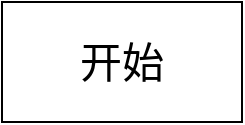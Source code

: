 <mxfile version="15.2.9" type="github">
  <diagram id="-MccKQFfYnomR9Ya1-W3" name="Page-1">
    <mxGraphModel dx="942" dy="674" grid="1" gridSize="10" guides="1" tooltips="1" connect="1" arrows="1" fold="1" page="1" pageScale="1" pageWidth="827" pageHeight="1169" math="0" shadow="0">
      <root>
        <mxCell id="0" />
        <mxCell id="1" parent="0" />
        <mxCell id="_RiIrIqLy0GGffSZRxkO-1" value="&lt;font style=&quot;font-size: 21px&quot;&gt;开始&lt;/font&gt;" style="rounded=0;whiteSpace=wrap;html=1;sketch=0;" vertex="1" parent="1">
          <mxGeometry x="340" y="120" width="120" height="60" as="geometry" />
        </mxCell>
      </root>
    </mxGraphModel>
  </diagram>
</mxfile>
